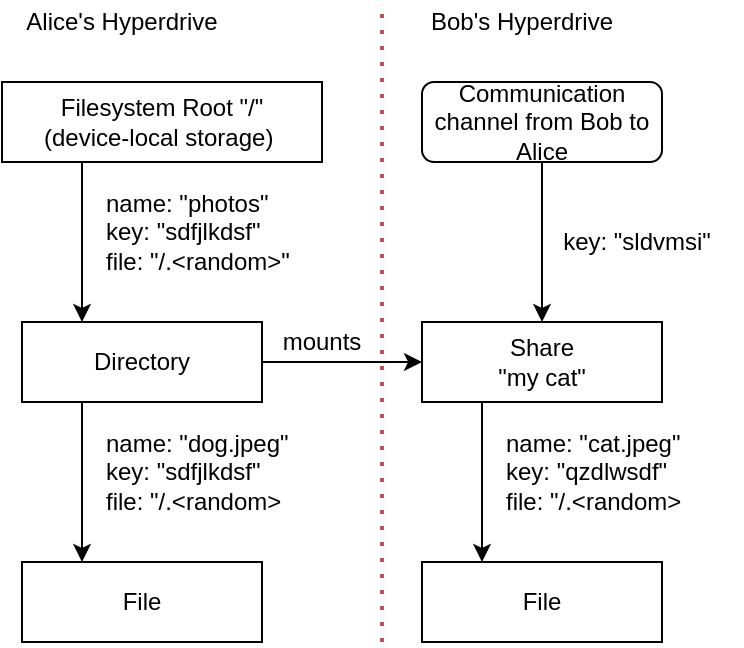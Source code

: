 <mxfile version="13.6.2" type="device"><diagram id="bct0lvECRCpgsR0zLbWV" name="Seite-1"><mxGraphModel dx="1024" dy="592" grid="1" gridSize="10" guides="1" tooltips="1" connect="1" arrows="1" fold="1" page="1" pageScale="1" pageWidth="1169" pageHeight="827" math="0" shadow="0"><root><mxCell id="0"/><mxCell id="1" parent="0"/><mxCell id="5C0mk2K2UFTJ-T6sjSV7-4" style="edgeStyle=orthogonalEdgeStyle;rounded=0;orthogonalLoop=1;jettySize=auto;html=1;exitX=0.25;exitY=1;exitDx=0;exitDy=0;entryX=0.25;entryY=0;entryDx=0;entryDy=0;" parent="1" source="5C0mk2K2UFTJ-T6sjSV7-1" target="5C0mk2K2UFTJ-T6sjSV7-2" edge="1"><mxGeometry relative="1" as="geometry"/></mxCell><mxCell id="5C0mk2K2UFTJ-T6sjSV7-1" value="Filesystem Root &quot;/&quot;&lt;br&gt;(device-local storage)&amp;nbsp;" style="rounded=0;whiteSpace=wrap;html=1;" parent="1" vertex="1"><mxGeometry x="310" y="120" width="160" height="40" as="geometry"/></mxCell><mxCell id="5C0mk2K2UFTJ-T6sjSV7-17" style="edgeStyle=none;rounded=0;orthogonalLoop=1;jettySize=auto;html=1;exitX=1;exitY=0.5;exitDx=0;exitDy=0;entryX=0;entryY=0.5;entryDx=0;entryDy=0;" parent="1" source="5C0mk2K2UFTJ-T6sjSV7-2" target="5C0mk2K2UFTJ-T6sjSV7-12" edge="1"><mxGeometry relative="1" as="geometry"/></mxCell><mxCell id="5C0mk2K2UFTJ-T6sjSV7-2" value="Directory" style="rounded=0;whiteSpace=wrap;html=1;" parent="1" vertex="1"><mxGeometry x="320" y="240" width="120" height="40" as="geometry"/></mxCell><mxCell id="5C0mk2K2UFTJ-T6sjSV7-3" value="File" style="rounded=0;whiteSpace=wrap;html=1;" parent="1" vertex="1"><mxGeometry x="320" y="360" width="120" height="40" as="geometry"/></mxCell><mxCell id="5C0mk2K2UFTJ-T6sjSV7-5" value="name: &quot;photos&quot;&lt;br&gt;key: &quot;sdfjlkdsf&quot;&lt;br&gt;file: &quot;/.&amp;lt;random&amp;gt;&quot;" style="text;html=1;strokeColor=none;fillColor=none;align=left;verticalAlign=middle;whiteSpace=wrap;rounded=0;" parent="1" vertex="1"><mxGeometry x="360" y="170" width="120" height="50" as="geometry"/></mxCell><mxCell id="5C0mk2K2UFTJ-T6sjSV7-9" value="" style="endArrow=classic;html=1;exitX=0.25;exitY=1;exitDx=0;exitDy=0;entryX=0.25;entryY=0;entryDx=0;entryDy=0;" parent="1" source="5C0mk2K2UFTJ-T6sjSV7-2" target="5C0mk2K2UFTJ-T6sjSV7-3" edge="1"><mxGeometry width="50" height="50" relative="1" as="geometry"><mxPoint x="620" y="260" as="sourcePoint"/><mxPoint x="670" y="210" as="targetPoint"/></mxGeometry></mxCell><mxCell id="5C0mk2K2UFTJ-T6sjSV7-11" value="name: &quot;dog.jpeg&quot;&lt;br&gt;key: &quot;sdfjlkdsf&quot;&lt;br&gt;file: &quot;/.&amp;lt;random&amp;gt;" style="text;html=1;strokeColor=none;fillColor=none;align=left;verticalAlign=middle;whiteSpace=wrap;rounded=0;" parent="1" vertex="1"><mxGeometry x="360" y="290" width="120" height="50" as="geometry"/></mxCell><mxCell id="5C0mk2K2UFTJ-T6sjSV7-21" style="edgeStyle=none;rounded=0;orthogonalLoop=1;jettySize=auto;html=1;exitX=0.25;exitY=1;exitDx=0;exitDy=0;entryX=0.25;entryY=0;entryDx=0;entryDy=0;" parent="1" source="5C0mk2K2UFTJ-T6sjSV7-12" target="5C0mk2K2UFTJ-T6sjSV7-20" edge="1"><mxGeometry relative="1" as="geometry"/></mxCell><mxCell id="5C0mk2K2UFTJ-T6sjSV7-12" value="Share&lt;br&gt;&quot;my cat&quot;" style="rounded=0;whiteSpace=wrap;html=1;" parent="1" vertex="1"><mxGeometry x="520" y="240" width="120" height="40" as="geometry"/></mxCell><mxCell id="5C0mk2K2UFTJ-T6sjSV7-15" value="name: &quot;cat.jpeg&quot;&lt;br&gt;key: &quot;qzdlwsdf&quot;&lt;br&gt;file: &quot;/.&amp;lt;random&amp;gt;" style="text;html=1;strokeColor=none;fillColor=none;align=left;verticalAlign=middle;whiteSpace=wrap;rounded=0;" parent="1" vertex="1"><mxGeometry x="560" y="290" width="120" height="50" as="geometry"/></mxCell><mxCell id="5C0mk2K2UFTJ-T6sjSV7-18" style="edgeStyle=none;rounded=0;orthogonalLoop=1;jettySize=auto;html=1;exitX=0.5;exitY=1;exitDx=0;exitDy=0;entryX=0.5;entryY=0;entryDx=0;entryDy=0;" parent="1" source="5C0mk2K2UFTJ-T6sjSV7-16" target="5C0mk2K2UFTJ-T6sjSV7-12" edge="1"><mxGeometry relative="1" as="geometry"/></mxCell><mxCell id="5C0mk2K2UFTJ-T6sjSV7-16" value="Communication channel from Bob to Alice" style="rounded=1;whiteSpace=wrap;html=1;" parent="1" vertex="1"><mxGeometry x="520" y="120" width="120" height="40" as="geometry"/></mxCell><mxCell id="5C0mk2K2UFTJ-T6sjSV7-19" value="mounts" style="text;html=1;strokeColor=none;fillColor=none;align=center;verticalAlign=middle;whiteSpace=wrap;rounded=0;" parent="1" vertex="1"><mxGeometry x="450" y="240" width="40" height="20" as="geometry"/></mxCell><mxCell id="5C0mk2K2UFTJ-T6sjSV7-20" value="File" style="rounded=0;whiteSpace=wrap;html=1;" parent="1" vertex="1"><mxGeometry x="520" y="360" width="120" height="40" as="geometry"/></mxCell><mxCell id="5C0mk2K2UFTJ-T6sjSV7-22" value="key: &quot;sldvmsi&quot;" style="text;html=1;strokeColor=none;fillColor=none;align=center;verticalAlign=middle;whiteSpace=wrap;rounded=0;" parent="1" vertex="1"><mxGeometry x="585" y="190" width="85" height="20" as="geometry"/></mxCell><mxCell id="5C0mk2K2UFTJ-T6sjSV7-23" value="" style="endArrow=none;dashed=1;html=1;dashPattern=1 3;strokeWidth=2;fillColor=#f8cecc;strokeColor=#b85450;" parent="1" edge="1"><mxGeometry width="50" height="50" relative="1" as="geometry"><mxPoint x="500" y="400" as="sourcePoint"/><mxPoint x="500" y="80" as="targetPoint"/></mxGeometry></mxCell><mxCell id="5C0mk2K2UFTJ-T6sjSV7-24" value="Alice's Hyperdrive" style="text;html=1;strokeColor=none;fillColor=none;align=center;verticalAlign=middle;whiteSpace=wrap;rounded=0;" parent="1" vertex="1"><mxGeometry x="320" y="80" width="100" height="20" as="geometry"/></mxCell><mxCell id="5C0mk2K2UFTJ-T6sjSV7-25" value="Bob's Hyperdrive" style="text;html=1;strokeColor=none;fillColor=none;align=center;verticalAlign=middle;whiteSpace=wrap;rounded=0;" parent="1" vertex="1"><mxGeometry x="520" y="80" width="100" height="20" as="geometry"/></mxCell></root></mxGraphModel></diagram></mxfile>